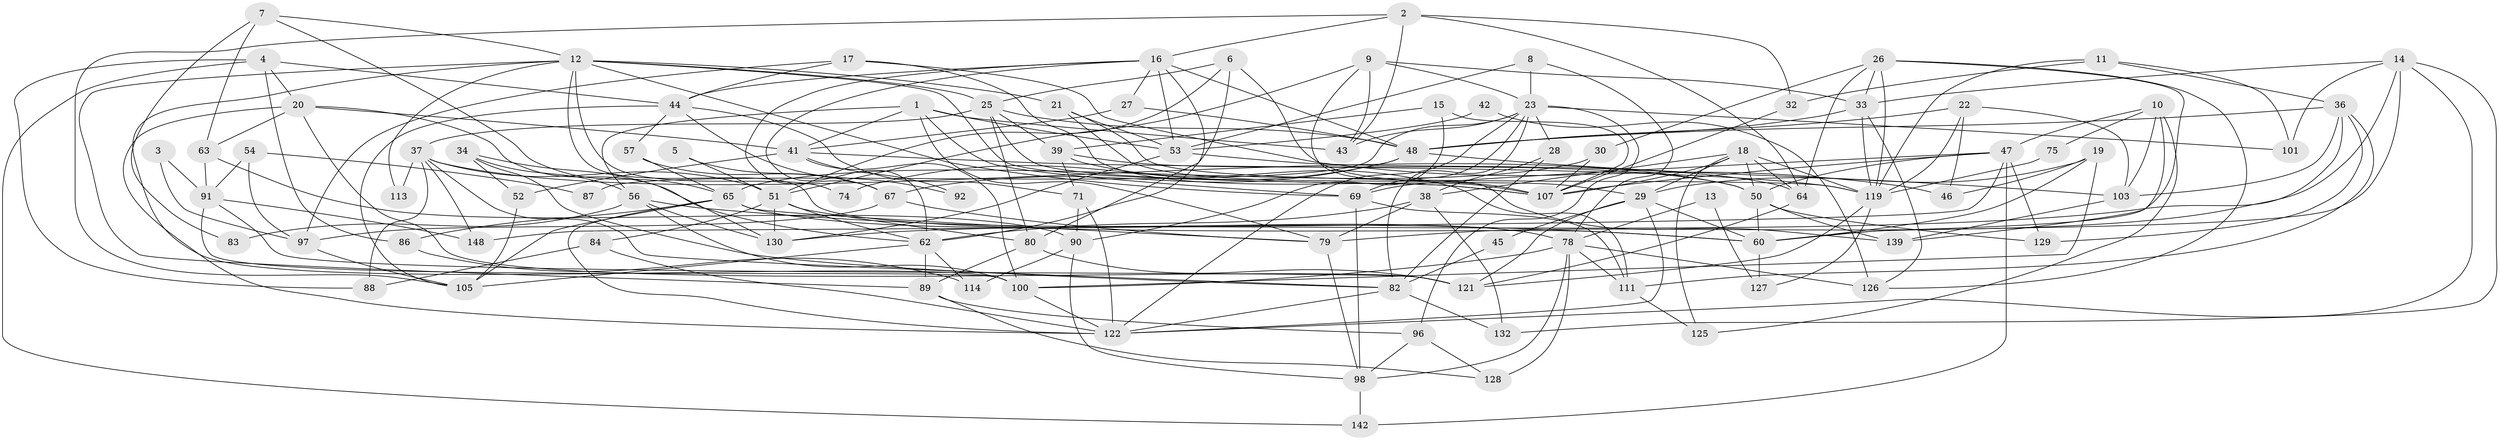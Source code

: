 // original degree distribution, {4: 0.27702702702702703, 2: 0.13513513513513514, 3: 0.25, 5: 0.1891891891891892, 7: 0.033783783783783786, 6: 0.11486486486486487}
// Generated by graph-tools (version 1.1) at 2025/41/03/06/25 10:41:55]
// undirected, 98 vertices, 240 edges
graph export_dot {
graph [start="1"]
  node [color=gray90,style=filled];
  1 [super="+117"];
  2 [super="+59"];
  3;
  4 [super="+66"];
  5;
  6 [super="+94"];
  7;
  8 [super="+68"];
  9;
  10 [super="+73"];
  11 [super="+93"];
  12 [super="+31"];
  13;
  14 [super="+35"];
  15;
  16 [super="+49"];
  17 [super="+109"];
  18 [super="+40"];
  19 [super="+124"];
  20 [super="+24"];
  21;
  22;
  23 [super="+72"];
  25 [super="+99"];
  26 [super="+70"];
  27;
  28;
  29 [super="+76"];
  30;
  32;
  33 [super="+112"];
  34;
  36 [super="+137"];
  37 [super="+61"];
  38 [super="+85"];
  39 [super="+120"];
  41 [super="+118"];
  42 [super="+146"];
  43;
  44 [super="+77"];
  45;
  46;
  47 [super="+102"];
  48 [super="+58"];
  50 [super="+55"];
  51 [super="+143"];
  52 [super="+140"];
  53 [super="+141"];
  54;
  56 [super="+95"];
  57;
  60 [super="+133"];
  62 [super="+106"];
  63 [super="+138"];
  64;
  65 [super="+145"];
  67 [super="+81"];
  69 [super="+131"];
  71;
  74;
  75;
  78 [super="+110"];
  79;
  80;
  82 [super="+136"];
  83;
  84;
  86;
  87;
  88;
  89 [super="+116"];
  90 [super="+144"];
  91 [super="+115"];
  92;
  96;
  97;
  98 [super="+104"];
  100 [super="+134"];
  101;
  103;
  105;
  107 [super="+108"];
  111;
  113;
  114;
  119 [super="+147"];
  121 [super="+123"];
  122 [super="+135"];
  125;
  126;
  127;
  128;
  129;
  130;
  132;
  139;
  142;
  148;
  1 -- 43;
  1 -- 41;
  1 -- 79;
  1 -- 56;
  1 -- 53;
  1 -- 69;
  2 -- 64;
  2 -- 43;
  2 -- 32;
  2 -- 16;
  2 -- 105;
  3 -- 91;
  3 -- 97;
  4 -- 142;
  4 -- 88;
  4 -- 20;
  4 -- 86;
  4 -- 44;
  5 -- 67;
  5 -- 51;
  6 -- 51;
  6 -- 62;
  6 -- 25;
  6 -- 29;
  7 -- 65;
  7 -- 63;
  7 -- 83;
  7 -- 12;
  8 -- 53;
  8 -- 78;
  8 -- 23;
  9 -- 23;
  9 -- 139;
  9 -- 33;
  9 -- 43;
  9 -- 51;
  10 -- 139;
  10 -- 47;
  10 -- 75;
  10 -- 125;
  10 -- 103;
  11 -- 32;
  11 -- 36;
  11 -- 101;
  11 -- 119;
  12 -- 25;
  12 -- 74;
  12 -- 113;
  12 -- 100;
  12 -- 107;
  12 -- 89;
  12 -- 21;
  12 -- 60;
  12 -- 69;
  13 -- 127;
  13 -- 78;
  14 -- 79;
  14 -- 33;
  14 -- 132;
  14 -- 101;
  14 -- 122;
  14 -- 60;
  15 -- 90;
  15 -- 107;
  15 -- 39;
  16 -- 44;
  16 -- 53;
  16 -- 80;
  16 -- 48;
  16 -- 67;
  16 -- 27;
  16 -- 62;
  17 -- 46;
  17 -- 97;
  17 -- 107;
  17 -- 44;
  18 -- 29;
  18 -- 50;
  18 -- 38;
  18 -- 64;
  18 -- 119;
  18 -- 107;
  18 -- 125;
  19 -- 60;
  19 -- 46;
  19 -- 100;
  19 -- 29;
  20 -- 130;
  20 -- 122;
  20 -- 121;
  20 -- 41 [weight=2];
  20 -- 63;
  21 -- 107;
  21 -- 119;
  21 -- 53;
  22 -- 48;
  22 -- 119;
  22 -- 46;
  22 -- 103;
  23 -- 101;
  23 -- 28;
  23 -- 69;
  23 -- 96;
  23 -- 87;
  23 -- 122;
  23 -- 43;
  23 -- 82;
  25 -- 107 [weight=2];
  25 -- 37;
  25 -- 39;
  25 -- 80;
  25 -- 48;
  26 -- 30;
  26 -- 126;
  26 -- 119;
  26 -- 64;
  26 -- 33;
  26 -- 60;
  27 -- 41;
  27 -- 48;
  28 -- 82;
  28 -- 38;
  29 -- 60;
  29 -- 121;
  29 -- 122;
  29 -- 45;
  30 -- 65;
  30 -- 107;
  32 -- 107;
  33 -- 48;
  33 -- 126;
  33 -- 119;
  34 -- 56;
  34 -- 82;
  34 -- 52;
  34 -- 62;
  36 -- 130;
  36 -- 129;
  36 -- 103;
  36 -- 111;
  36 -- 48;
  37 -- 51;
  37 -- 113;
  37 -- 82;
  37 -- 148;
  37 -- 88;
  37 -- 50;
  38 -- 62;
  38 -- 132;
  38 -- 79;
  39 -- 71;
  39 -- 111;
  39 -- 50;
  41 -- 92;
  41 -- 52;
  41 -- 100;
  41 -- 119;
  42 -- 53;
  42 -- 126;
  44 -- 92;
  44 -- 105;
  44 -- 71;
  44 -- 57;
  45 -- 82;
  47 -- 142;
  47 -- 129;
  47 -- 148;
  47 -- 69;
  47 -- 107;
  47 -- 50;
  48 -- 67;
  48 -- 74;
  48 -- 103;
  50 -- 129;
  50 -- 139;
  50 -- 60;
  51 -- 80;
  51 -- 130;
  51 -- 84;
  51 -- 62;
  52 -- 105;
  53 -- 64;
  53 -- 130;
  54 -- 97;
  54 -- 91;
  54 -- 87;
  56 -- 83;
  56 -- 100;
  56 -- 130;
  56 -- 60;
  57 -- 65;
  57 -- 67;
  60 -- 127;
  62 -- 89;
  62 -- 114;
  62 -- 105;
  63 -- 90;
  63 -- 91;
  64 -- 121;
  65 -- 105;
  65 -- 86;
  65 -- 122 [weight=2];
  65 -- 78;
  65 -- 79;
  67 -- 79;
  67 -- 97;
  69 -- 111;
  69 -- 98;
  71 -- 122;
  71 -- 90;
  75 -- 119;
  78 -- 126;
  78 -- 128 [weight=2];
  78 -- 98;
  78 -- 100;
  78 -- 111;
  79 -- 98;
  80 -- 121;
  80 -- 89;
  82 -- 132;
  82 -- 122;
  84 -- 122;
  84 -- 88;
  86 -- 114;
  89 -- 96;
  89 -- 128;
  90 -- 98;
  90 -- 114;
  91 -- 148;
  91 -- 121;
  91 -- 100;
  96 -- 128;
  96 -- 98;
  97 -- 105;
  98 -- 142;
  100 -- 122;
  103 -- 139;
  111 -- 125;
  119 -- 127;
  119 -- 121;
}
